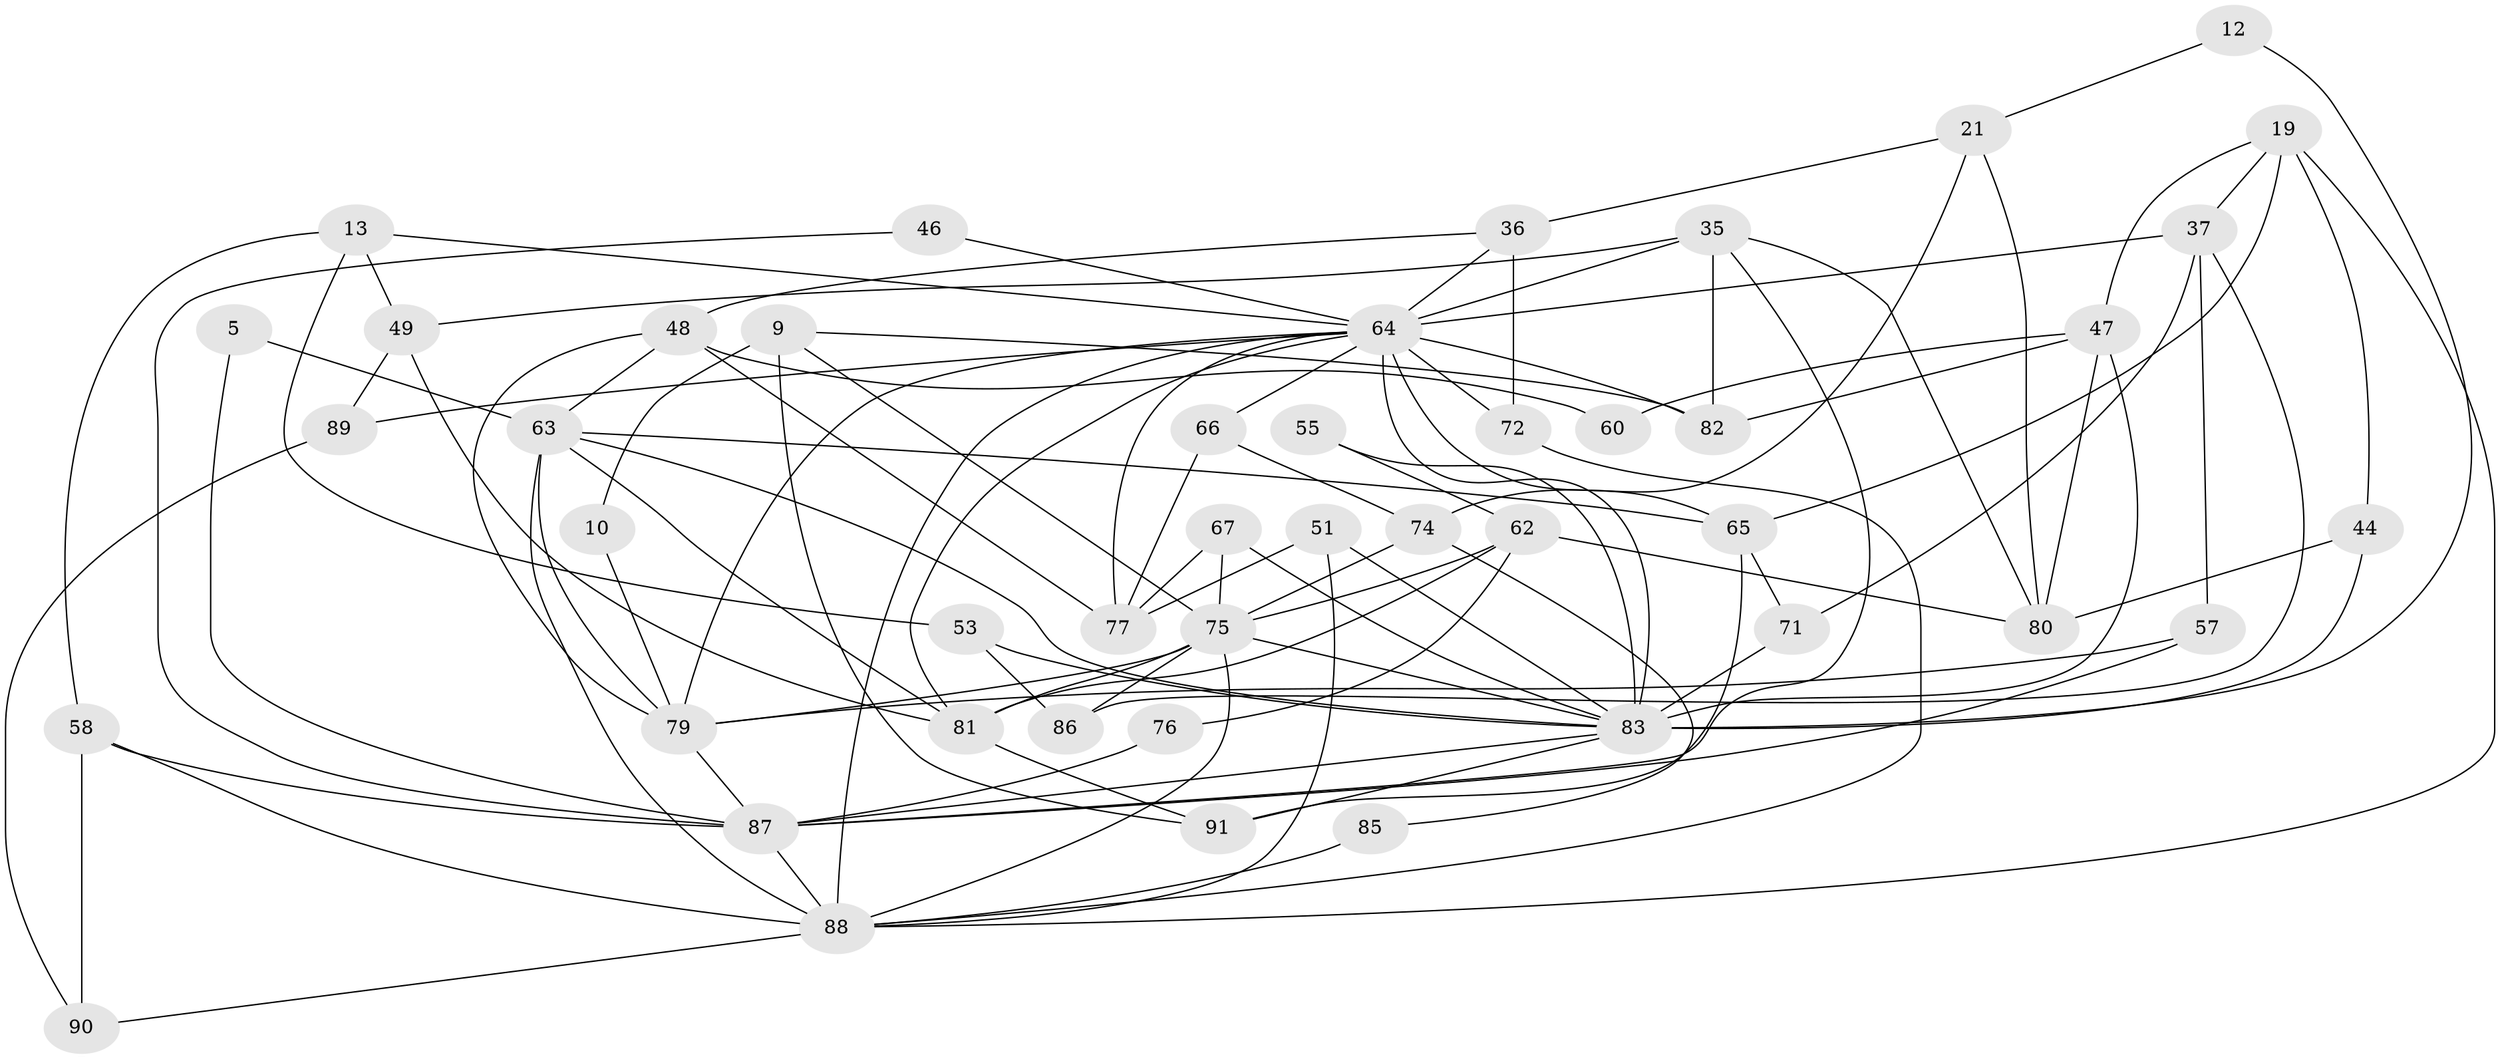 // original degree distribution, {6: 0.14285714285714285, 2: 0.13186813186813187, 3: 0.27472527472527475, 5: 0.12087912087912088, 4: 0.2857142857142857, 7: 0.04395604395604396}
// Generated by graph-tools (version 1.1) at 2025/49/03/09/25 04:49:54]
// undirected, 45 vertices, 103 edges
graph export_dot {
graph [start="1"]
  node [color=gray90,style=filled];
  5;
  9;
  10;
  12;
  13;
  19;
  21;
  35 [super="+29"];
  36 [super="+30"];
  37;
  44 [super="+32"];
  46;
  47 [super="+39"];
  48 [super="+42"];
  49;
  51 [super="+43"];
  53;
  55;
  57 [super="+23"];
  58;
  60;
  62;
  63 [super="+24"];
  64 [super="+27+56+54"];
  65 [super="+26"];
  66;
  67 [super="+40"];
  71;
  72;
  74;
  75 [super="+34"];
  76;
  77 [super="+59"];
  79 [super="+70"];
  80;
  81 [super="+61"];
  82 [super="+69"];
  83 [super="+3+22+41+50+73"];
  85;
  86;
  87 [super="+78"];
  88 [super="+7+17+84"];
  89;
  90;
  91 [super="+52"];
  5 -- 87;
  5 -- 63;
  9 -- 75;
  9 -- 82;
  9 -- 10;
  9 -- 91;
  10 -- 79;
  12 -- 21;
  12 -- 83;
  13 -- 53;
  13 -- 49;
  13 -- 58;
  13 -- 64;
  19 -- 47;
  19 -- 37;
  19 -- 44;
  19 -- 88;
  19 -- 65;
  21 -- 80;
  21 -- 74;
  21 -- 36;
  35 -- 49;
  35 -- 64 [weight=3];
  35 -- 87 [weight=3];
  35 -- 80;
  35 -- 82 [weight=2];
  36 -- 72 [weight=2];
  36 -- 48;
  36 -- 64;
  37 -- 57;
  37 -- 64 [weight=2];
  37 -- 71;
  37 -- 86;
  44 -- 80;
  44 -- 83 [weight=4];
  46 -- 64;
  46 -- 87;
  47 -- 82;
  47 -- 80 [weight=2];
  47 -- 60;
  47 -- 83;
  48 -- 77 [weight=2];
  48 -- 60;
  48 -- 63;
  48 -- 79 [weight=2];
  49 -- 89;
  49 -- 81;
  51 -- 77 [weight=2];
  51 -- 83;
  51 -- 88;
  53 -- 86;
  53 -- 83 [weight=2];
  55 -- 62;
  55 -- 83;
  57 -- 87 [weight=2];
  57 -- 79;
  58 -- 88;
  58 -- 87;
  58 -- 90;
  62 -- 76;
  62 -- 80;
  62 -- 81 [weight=2];
  62 -- 75;
  63 -- 81;
  63 -- 88 [weight=2];
  63 -- 79;
  63 -- 65;
  63 -- 83;
  64 -- 89;
  64 -- 88 [weight=3];
  64 -- 79 [weight=3];
  64 -- 65;
  64 -- 66;
  64 -- 72;
  64 -- 77;
  64 -- 81;
  64 -- 82 [weight=2];
  64 -- 83 [weight=5];
  65 -- 71;
  65 -- 91;
  66 -- 74;
  66 -- 77;
  67 -- 75 [weight=2];
  67 -- 77;
  67 -- 83;
  71 -- 83 [weight=2];
  72 -- 88;
  74 -- 85;
  74 -- 75;
  75 -- 79;
  75 -- 81;
  75 -- 83 [weight=2];
  75 -- 86;
  75 -- 88;
  76 -- 87;
  79 -- 87;
  81 -- 91;
  83 -- 91 [weight=2];
  83 -- 87;
  85 -- 88 [weight=2];
  87 -- 88 [weight=2];
  88 -- 90;
  89 -- 90;
}
